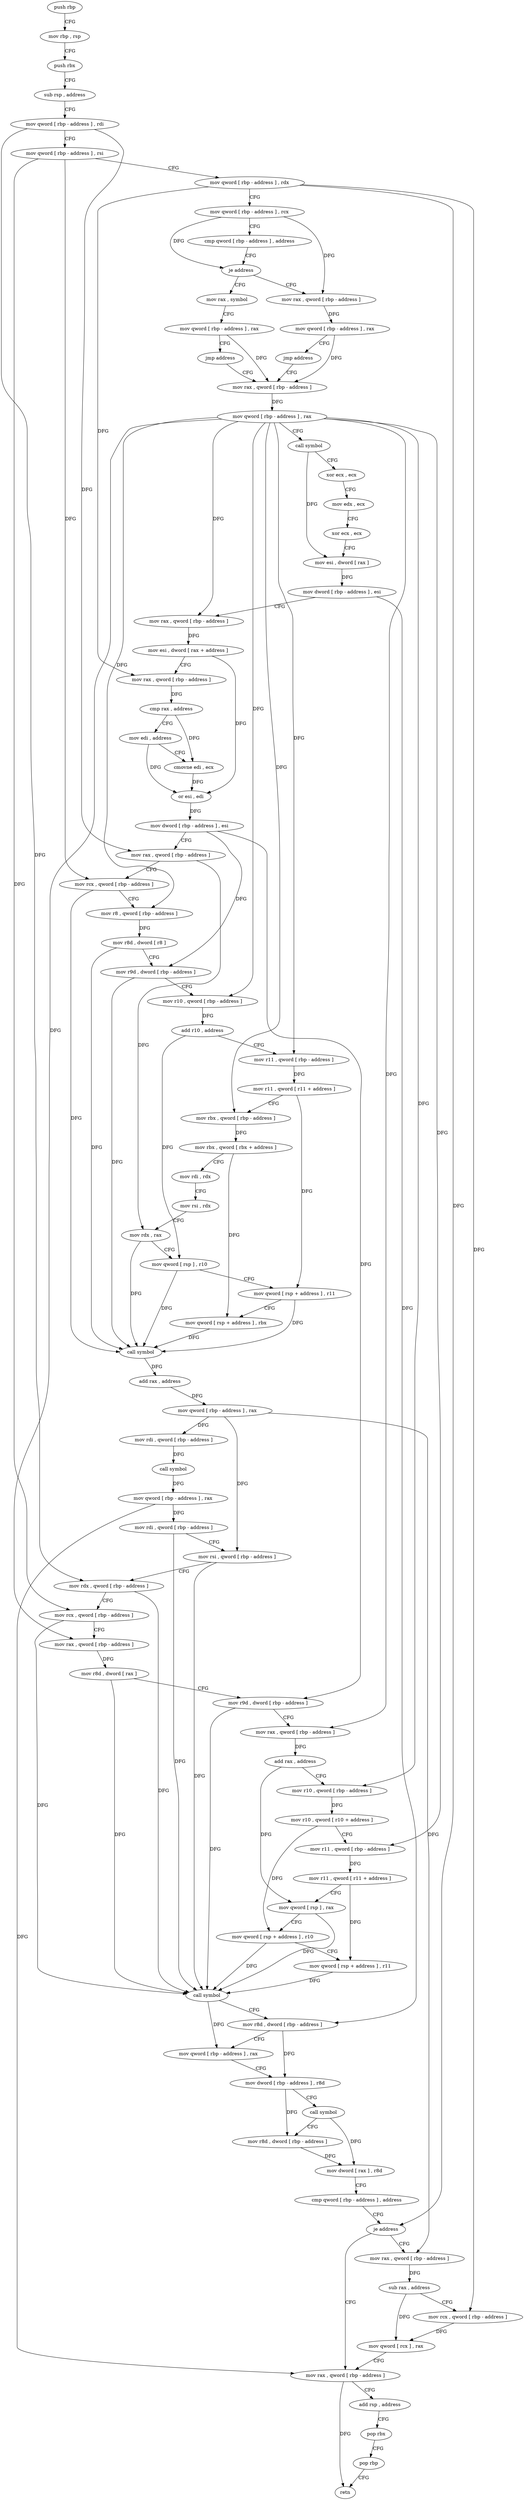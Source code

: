 digraph "func" {
"4216832" [label = "push rbp" ]
"4216833" [label = "mov rbp , rsp" ]
"4216836" [label = "push rbx" ]
"4216837" [label = "sub rsp , address" ]
"4216841" [label = "mov qword [ rbp - address ] , rdi" ]
"4216845" [label = "mov qword [ rbp - address ] , rsi" ]
"4216849" [label = "mov qword [ rbp - address ] , rdx" ]
"4216853" [label = "mov qword [ rbp - address ] , rcx" ]
"4216857" [label = "cmp qword [ rbp - address ] , address" ]
"4216862" [label = "je address" ]
"4216881" [label = "mov rax , symbol" ]
"4216868" [label = "mov rax , qword [ rbp - address ]" ]
"4216891" [label = "mov qword [ rbp - address ] , rax" ]
"4216895" [label = "jmp address" ]
"4216900" [label = "mov rax , qword [ rbp - address ]" ]
"4216872" [label = "mov qword [ rbp - address ] , rax" ]
"4216876" [label = "jmp address" ]
"4216904" [label = "mov qword [ rbp - address ] , rax" ]
"4216908" [label = "call symbol" ]
"4216913" [label = "xor ecx , ecx" ]
"4216915" [label = "mov edx , ecx" ]
"4216917" [label = "xor ecx , ecx" ]
"4216919" [label = "mov esi , dword [ rax ]" ]
"4216921" [label = "mov dword [ rbp - address ] , esi" ]
"4216924" [label = "mov rax , qword [ rbp - address ]" ]
"4216928" [label = "mov esi , dword [ rax + address ]" ]
"4216931" [label = "mov rax , qword [ rbp - address ]" ]
"4216935" [label = "cmp rax , address" ]
"4216939" [label = "mov edi , address" ]
"4216944" [label = "cmovne edi , ecx" ]
"4216947" [label = "or esi , edi" ]
"4216949" [label = "mov dword [ rbp - address ] , esi" ]
"4216952" [label = "mov rax , qword [ rbp - address ]" ]
"4216956" [label = "mov rcx , qword [ rbp - address ]" ]
"4216960" [label = "mov r8 , qword [ rbp - address ]" ]
"4216964" [label = "mov r8d , dword [ r8 ]" ]
"4216967" [label = "mov r9d , dword [ rbp - address ]" ]
"4216971" [label = "mov r10 , qword [ rbp - address ]" ]
"4216975" [label = "add r10 , address" ]
"4216982" [label = "mov r11 , qword [ rbp - address ]" ]
"4216986" [label = "mov r11 , qword [ r11 + address ]" ]
"4216990" [label = "mov rbx , qword [ rbp - address ]" ]
"4216994" [label = "mov rbx , qword [ rbx + address ]" ]
"4216998" [label = "mov rdi , rdx" ]
"4217001" [label = "mov rsi , rdx" ]
"4217004" [label = "mov rdx , rax" ]
"4217007" [label = "mov qword [ rsp ] , r10" ]
"4217011" [label = "mov qword [ rsp + address ] , r11" ]
"4217016" [label = "mov qword [ rsp + address ] , rbx" ]
"4217021" [label = "call symbol" ]
"4217026" [label = "add rax , address" ]
"4217032" [label = "mov qword [ rbp - address ] , rax" ]
"4217036" [label = "mov rdi , qword [ rbp - address ]" ]
"4217040" [label = "call symbol" ]
"4217045" [label = "mov qword [ rbp - address ] , rax" ]
"4217049" [label = "mov rdi , qword [ rbp - address ]" ]
"4217053" [label = "mov rsi , qword [ rbp - address ]" ]
"4217057" [label = "mov rdx , qword [ rbp - address ]" ]
"4217061" [label = "mov rcx , qword [ rbp - address ]" ]
"4217065" [label = "mov rax , qword [ rbp - address ]" ]
"4217069" [label = "mov r8d , dword [ rax ]" ]
"4217072" [label = "mov r9d , dword [ rbp - address ]" ]
"4217076" [label = "mov rax , qword [ rbp - address ]" ]
"4217080" [label = "add rax , address" ]
"4217086" [label = "mov r10 , qword [ rbp - address ]" ]
"4217090" [label = "mov r10 , qword [ r10 + address ]" ]
"4217094" [label = "mov r11 , qword [ rbp - address ]" ]
"4217098" [label = "mov r11 , qword [ r11 + address ]" ]
"4217102" [label = "mov qword [ rsp ] , rax" ]
"4217106" [label = "mov qword [ rsp + address ] , r10" ]
"4217111" [label = "mov qword [ rsp + address ] , r11" ]
"4217116" [label = "call symbol" ]
"4217121" [label = "mov r8d , dword [ rbp - address ]" ]
"4217125" [label = "mov qword [ rbp - address ] , rax" ]
"4217129" [label = "mov dword [ rbp - address ] , r8d" ]
"4217133" [label = "call symbol" ]
"4217138" [label = "mov r8d , dword [ rbp - address ]" ]
"4217142" [label = "mov dword [ rax ] , r8d" ]
"4217145" [label = "cmp qword [ rbp - address ] , address" ]
"4217150" [label = "je address" ]
"4217173" [label = "mov rax , qword [ rbp - address ]" ]
"4217156" [label = "mov rax , qword [ rbp - address ]" ]
"4217177" [label = "add rsp , address" ]
"4217181" [label = "pop rbx" ]
"4217182" [label = "pop rbp" ]
"4217183" [label = "retn" ]
"4217160" [label = "sub rax , address" ]
"4217166" [label = "mov rcx , qword [ rbp - address ]" ]
"4217170" [label = "mov qword [ rcx ] , rax" ]
"4216832" -> "4216833" [ label = "CFG" ]
"4216833" -> "4216836" [ label = "CFG" ]
"4216836" -> "4216837" [ label = "CFG" ]
"4216837" -> "4216841" [ label = "CFG" ]
"4216841" -> "4216845" [ label = "CFG" ]
"4216841" -> "4216952" [ label = "DFG" ]
"4216841" -> "4217057" [ label = "DFG" ]
"4216845" -> "4216849" [ label = "CFG" ]
"4216845" -> "4216956" [ label = "DFG" ]
"4216845" -> "4217061" [ label = "DFG" ]
"4216849" -> "4216853" [ label = "CFG" ]
"4216849" -> "4216931" [ label = "DFG" ]
"4216849" -> "4217150" [ label = "DFG" ]
"4216849" -> "4217166" [ label = "DFG" ]
"4216853" -> "4216857" [ label = "CFG" ]
"4216853" -> "4216862" [ label = "DFG" ]
"4216853" -> "4216868" [ label = "DFG" ]
"4216857" -> "4216862" [ label = "CFG" ]
"4216862" -> "4216881" [ label = "CFG" ]
"4216862" -> "4216868" [ label = "CFG" ]
"4216881" -> "4216891" [ label = "CFG" ]
"4216868" -> "4216872" [ label = "DFG" ]
"4216891" -> "4216895" [ label = "CFG" ]
"4216891" -> "4216900" [ label = "DFG" ]
"4216895" -> "4216900" [ label = "CFG" ]
"4216900" -> "4216904" [ label = "DFG" ]
"4216872" -> "4216876" [ label = "CFG" ]
"4216872" -> "4216900" [ label = "DFG" ]
"4216876" -> "4216900" [ label = "CFG" ]
"4216904" -> "4216908" [ label = "CFG" ]
"4216904" -> "4216924" [ label = "DFG" ]
"4216904" -> "4216960" [ label = "DFG" ]
"4216904" -> "4216971" [ label = "DFG" ]
"4216904" -> "4216982" [ label = "DFG" ]
"4216904" -> "4216990" [ label = "DFG" ]
"4216904" -> "4217065" [ label = "DFG" ]
"4216904" -> "4217076" [ label = "DFG" ]
"4216904" -> "4217086" [ label = "DFG" ]
"4216904" -> "4217094" [ label = "DFG" ]
"4216908" -> "4216913" [ label = "CFG" ]
"4216908" -> "4216919" [ label = "DFG" ]
"4216913" -> "4216915" [ label = "CFG" ]
"4216915" -> "4216917" [ label = "CFG" ]
"4216917" -> "4216919" [ label = "CFG" ]
"4216919" -> "4216921" [ label = "DFG" ]
"4216921" -> "4216924" [ label = "CFG" ]
"4216921" -> "4217121" [ label = "DFG" ]
"4216924" -> "4216928" [ label = "DFG" ]
"4216928" -> "4216931" [ label = "CFG" ]
"4216928" -> "4216947" [ label = "DFG" ]
"4216931" -> "4216935" [ label = "DFG" ]
"4216935" -> "4216939" [ label = "CFG" ]
"4216935" -> "4216944" [ label = "DFG" ]
"4216939" -> "4216944" [ label = "CFG" ]
"4216939" -> "4216947" [ label = "DFG" ]
"4216944" -> "4216947" [ label = "DFG" ]
"4216947" -> "4216949" [ label = "DFG" ]
"4216949" -> "4216952" [ label = "CFG" ]
"4216949" -> "4216967" [ label = "DFG" ]
"4216949" -> "4217072" [ label = "DFG" ]
"4216952" -> "4216956" [ label = "CFG" ]
"4216952" -> "4217004" [ label = "DFG" ]
"4216956" -> "4216960" [ label = "CFG" ]
"4216956" -> "4217021" [ label = "DFG" ]
"4216960" -> "4216964" [ label = "DFG" ]
"4216964" -> "4216967" [ label = "CFG" ]
"4216964" -> "4217021" [ label = "DFG" ]
"4216967" -> "4216971" [ label = "CFG" ]
"4216967" -> "4217021" [ label = "DFG" ]
"4216971" -> "4216975" [ label = "DFG" ]
"4216975" -> "4216982" [ label = "CFG" ]
"4216975" -> "4217007" [ label = "DFG" ]
"4216982" -> "4216986" [ label = "DFG" ]
"4216986" -> "4216990" [ label = "CFG" ]
"4216986" -> "4217011" [ label = "DFG" ]
"4216990" -> "4216994" [ label = "DFG" ]
"4216994" -> "4216998" [ label = "CFG" ]
"4216994" -> "4217016" [ label = "DFG" ]
"4216998" -> "4217001" [ label = "CFG" ]
"4217001" -> "4217004" [ label = "CFG" ]
"4217004" -> "4217007" [ label = "CFG" ]
"4217004" -> "4217021" [ label = "DFG" ]
"4217007" -> "4217011" [ label = "CFG" ]
"4217007" -> "4217021" [ label = "DFG" ]
"4217011" -> "4217016" [ label = "CFG" ]
"4217011" -> "4217021" [ label = "DFG" ]
"4217016" -> "4217021" [ label = "DFG" ]
"4217021" -> "4217026" [ label = "DFG" ]
"4217026" -> "4217032" [ label = "DFG" ]
"4217032" -> "4217036" [ label = "DFG" ]
"4217032" -> "4217053" [ label = "DFG" ]
"4217032" -> "4217156" [ label = "DFG" ]
"4217036" -> "4217040" [ label = "DFG" ]
"4217040" -> "4217045" [ label = "DFG" ]
"4217045" -> "4217049" [ label = "DFG" ]
"4217045" -> "4217173" [ label = "DFG" ]
"4217049" -> "4217053" [ label = "CFG" ]
"4217049" -> "4217116" [ label = "DFG" ]
"4217053" -> "4217057" [ label = "CFG" ]
"4217053" -> "4217116" [ label = "DFG" ]
"4217057" -> "4217061" [ label = "CFG" ]
"4217057" -> "4217116" [ label = "DFG" ]
"4217061" -> "4217065" [ label = "CFG" ]
"4217061" -> "4217116" [ label = "DFG" ]
"4217065" -> "4217069" [ label = "DFG" ]
"4217069" -> "4217072" [ label = "CFG" ]
"4217069" -> "4217116" [ label = "DFG" ]
"4217072" -> "4217076" [ label = "CFG" ]
"4217072" -> "4217116" [ label = "DFG" ]
"4217076" -> "4217080" [ label = "DFG" ]
"4217080" -> "4217086" [ label = "CFG" ]
"4217080" -> "4217102" [ label = "DFG" ]
"4217086" -> "4217090" [ label = "DFG" ]
"4217090" -> "4217094" [ label = "CFG" ]
"4217090" -> "4217106" [ label = "DFG" ]
"4217094" -> "4217098" [ label = "DFG" ]
"4217098" -> "4217102" [ label = "CFG" ]
"4217098" -> "4217111" [ label = "DFG" ]
"4217102" -> "4217106" [ label = "CFG" ]
"4217102" -> "4217116" [ label = "DFG" ]
"4217106" -> "4217111" [ label = "CFG" ]
"4217106" -> "4217116" [ label = "DFG" ]
"4217111" -> "4217116" [ label = "DFG" ]
"4217116" -> "4217121" [ label = "CFG" ]
"4217116" -> "4217125" [ label = "DFG" ]
"4217121" -> "4217125" [ label = "CFG" ]
"4217121" -> "4217129" [ label = "DFG" ]
"4217125" -> "4217129" [ label = "CFG" ]
"4217129" -> "4217133" [ label = "CFG" ]
"4217129" -> "4217138" [ label = "DFG" ]
"4217133" -> "4217138" [ label = "CFG" ]
"4217133" -> "4217142" [ label = "DFG" ]
"4217138" -> "4217142" [ label = "DFG" ]
"4217142" -> "4217145" [ label = "CFG" ]
"4217145" -> "4217150" [ label = "CFG" ]
"4217150" -> "4217173" [ label = "CFG" ]
"4217150" -> "4217156" [ label = "CFG" ]
"4217173" -> "4217177" [ label = "CFG" ]
"4217173" -> "4217183" [ label = "DFG" ]
"4217156" -> "4217160" [ label = "DFG" ]
"4217177" -> "4217181" [ label = "CFG" ]
"4217181" -> "4217182" [ label = "CFG" ]
"4217182" -> "4217183" [ label = "CFG" ]
"4217160" -> "4217166" [ label = "CFG" ]
"4217160" -> "4217170" [ label = "DFG" ]
"4217166" -> "4217170" [ label = "DFG" ]
"4217170" -> "4217173" [ label = "CFG" ]
}
